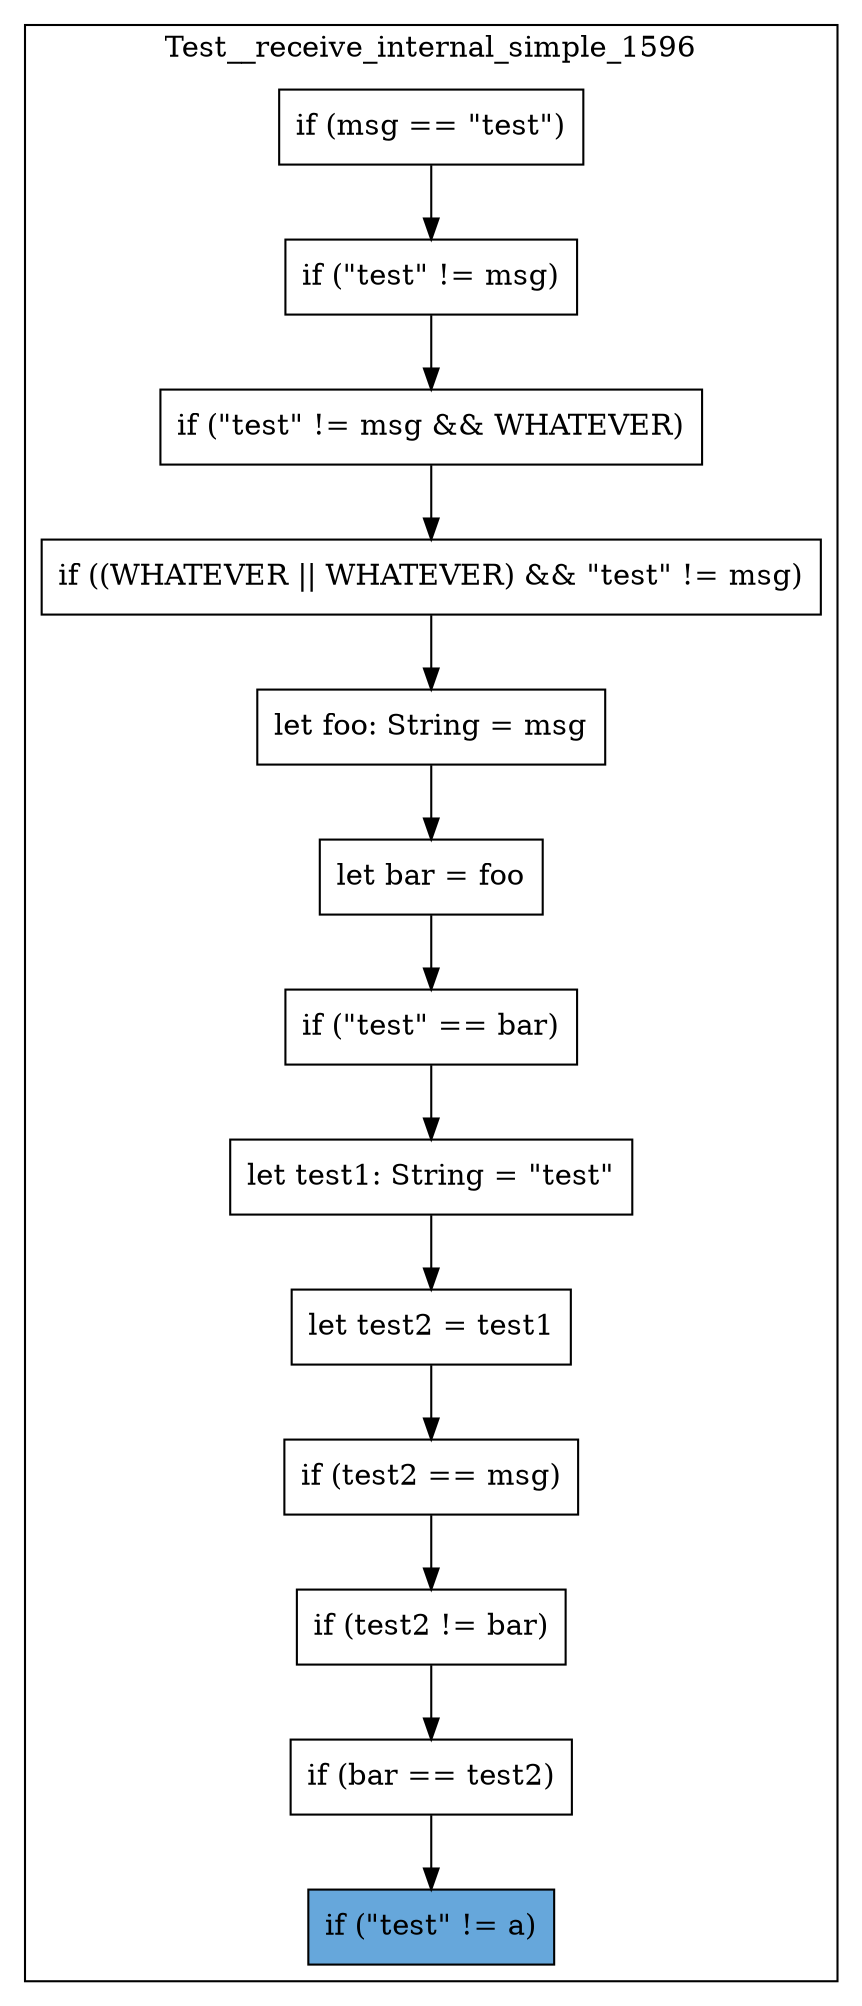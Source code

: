 digraph "string-receivers-overlap-1" {
    node [shape=box];
    subgraph "cluster_Test__receive_internal_comment_1536_test" {
        label="Test__receive_internal_comment_1536_test";
    }
    subgraph "cluster_Test__receive_internal_simple_1596" {
        label="Test__receive_internal_simple_1596";
        "Test__receive_internal_simple_1596_142" [label="if (msg == \"test\")"];
        "Test__receive_internal_simple_1596_143" [label="if (\"test\" != msg)"];
        "Test__receive_internal_simple_1596_145" [label="if (\"test\" != msg && WHATEVER)"];
        "Test__receive_internal_simple_1596_147" [label="if ((WHATEVER || WHATEVER) && \"test\" != msg)"];
        "Test__receive_internal_simple_1596_149" [label="let foo: String = msg"];
        "Test__receive_internal_simple_1596_151" [label="let bar = foo"];
        "Test__receive_internal_simple_1596_153" [label="if (\"test\" == bar)"];
        "Test__receive_internal_simple_1596_155" [label="let test1: String = \"test\""];
        "Test__receive_internal_simple_1596_157" [label="let test2 = test1"];
        "Test__receive_internal_simple_1596_159" [label="if (test2 == msg)"];
        "Test__receive_internal_simple_1596_161" [label="if (test2 != bar)"];
        "Test__receive_internal_simple_1596_163" [label="if (bar == test2)"];
        "Test__receive_internal_simple_1596_165" [label="if (\"test\" != a)",style=filled,fillcolor="#66A7DB"];
        "Test__receive_internal_simple_1596_142" -> "Test__receive_internal_simple_1596_143";
        "Test__receive_internal_simple_1596_143" -> "Test__receive_internal_simple_1596_145";
        "Test__receive_internal_simple_1596_145" -> "Test__receive_internal_simple_1596_147";
        "Test__receive_internal_simple_1596_147" -> "Test__receive_internal_simple_1596_149";
        "Test__receive_internal_simple_1596_149" -> "Test__receive_internal_simple_1596_151";
        "Test__receive_internal_simple_1596_151" -> "Test__receive_internal_simple_1596_153";
        "Test__receive_internal_simple_1596_153" -> "Test__receive_internal_simple_1596_155";
        "Test__receive_internal_simple_1596_155" -> "Test__receive_internal_simple_1596_157";
        "Test__receive_internal_simple_1596_157" -> "Test__receive_internal_simple_1596_159";
        "Test__receive_internal_simple_1596_159" -> "Test__receive_internal_simple_1596_161";
        "Test__receive_internal_simple_1596_161" -> "Test__receive_internal_simple_1596_163";
        "Test__receive_internal_simple_1596_163" -> "Test__receive_internal_simple_1596_165";
    }
}
